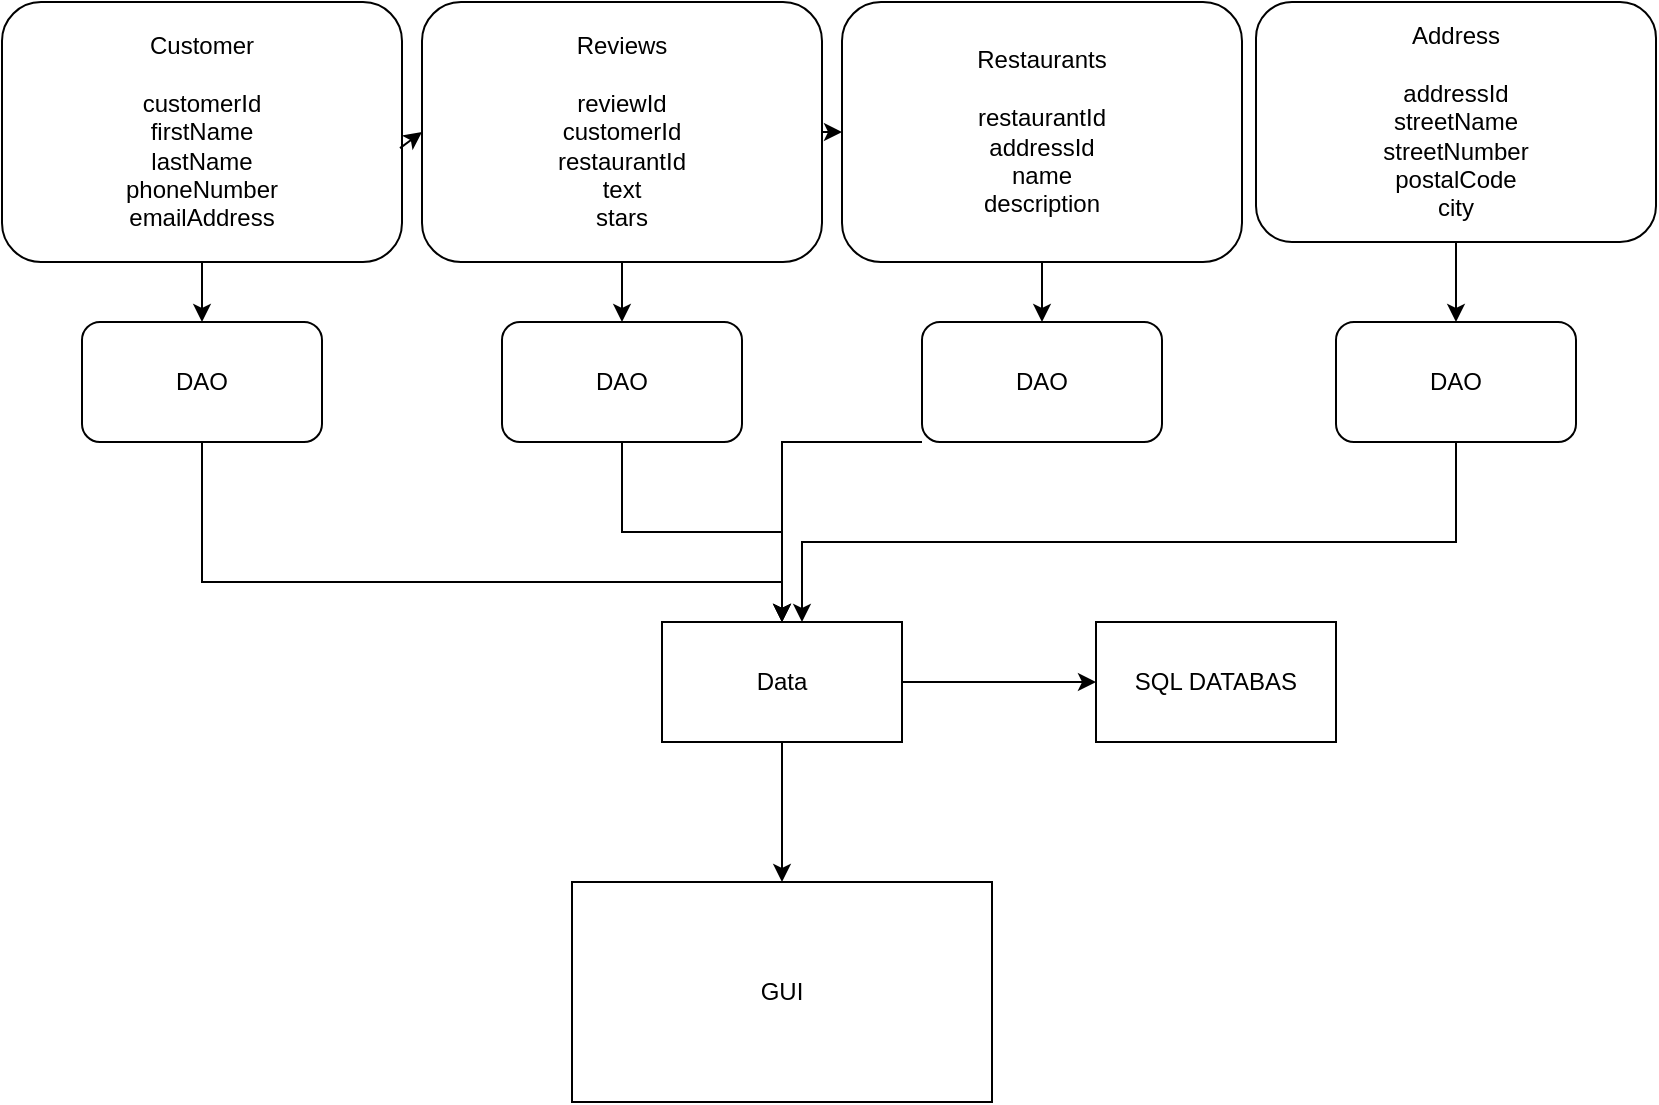 <mxfile version="17.1.1" type="github">
  <diagram id="C5RBs43oDa-KdzZeNtuy" name="Page-1">
    <mxGraphModel dx="1334" dy="838" grid="1" gridSize="10" guides="1" tooltips="1" connect="1" arrows="1" fold="1" page="1" pageScale="1" pageWidth="827" pageHeight="1169" math="0" shadow="0">
      <root>
        <mxCell id="WIyWlLk6GJQsqaUBKTNV-0" />
        <mxCell id="WIyWlLk6GJQsqaUBKTNV-1" parent="WIyWlLk6GJQsqaUBKTNV-0" />
        <mxCell id="7FJ0jwID8AOKC33Vv1b4-13" value="" style="edgeStyle=orthogonalEdgeStyle;rounded=0;orthogonalLoop=1;jettySize=auto;html=1;" edge="1" parent="WIyWlLk6GJQsqaUBKTNV-1" source="WIyWlLk6GJQsqaUBKTNV-3" target="7FJ0jwID8AOKC33Vv1b4-8">
          <mxGeometry relative="1" as="geometry" />
        </mxCell>
        <mxCell id="WIyWlLk6GJQsqaUBKTNV-3" value="Restaurants&lt;br&gt;&lt;br&gt;restaurantId&lt;br&gt;addressId&lt;br&gt;name&lt;br&gt;description" style="rounded=1;whiteSpace=wrap;html=1;fontSize=12;glass=0;strokeWidth=1;shadow=0;" parent="WIyWlLk6GJQsqaUBKTNV-1" vertex="1">
          <mxGeometry x="420" y="140" width="200" height="130" as="geometry" />
        </mxCell>
        <mxCell id="7FJ0jwID8AOKC33Vv1b4-12" value="" style="edgeStyle=orthogonalEdgeStyle;rounded=0;orthogonalLoop=1;jettySize=auto;html=1;" edge="1" parent="WIyWlLk6GJQsqaUBKTNV-1" source="7FJ0jwID8AOKC33Vv1b4-1" target="7FJ0jwID8AOKC33Vv1b4-11">
          <mxGeometry relative="1" as="geometry" />
        </mxCell>
        <mxCell id="7FJ0jwID8AOKC33Vv1b4-1" value="Address&lt;br&gt;&lt;br&gt;addressId&lt;br&gt;streetName&lt;br&gt;streetNumber&lt;br&gt;postalCode&lt;br&gt;city" style="rounded=1;whiteSpace=wrap;html=1;fontSize=12;glass=0;strokeWidth=1;shadow=0;" vertex="1" parent="WIyWlLk6GJQsqaUBKTNV-1">
          <mxGeometry x="627" y="140" width="200" height="120" as="geometry" />
        </mxCell>
        <mxCell id="7FJ0jwID8AOKC33Vv1b4-14" value="" style="edgeStyle=orthogonalEdgeStyle;rounded=0;orthogonalLoop=1;jettySize=auto;html=1;" edge="1" parent="WIyWlLk6GJQsqaUBKTNV-1" source="7FJ0jwID8AOKC33Vv1b4-2" target="7FJ0jwID8AOKC33Vv1b4-7">
          <mxGeometry relative="1" as="geometry" />
        </mxCell>
        <mxCell id="7FJ0jwID8AOKC33Vv1b4-2" value="Reviews&lt;br&gt;&lt;br&gt;reviewId&lt;br&gt;customerId&lt;br&gt;restaurantId&lt;br&gt;text&lt;br&gt;stars" style="rounded=1;whiteSpace=wrap;html=1;fontSize=12;glass=0;strokeWidth=1;shadow=0;" vertex="1" parent="WIyWlLk6GJQsqaUBKTNV-1">
          <mxGeometry x="210" y="140" width="200" height="130" as="geometry" />
        </mxCell>
        <mxCell id="7FJ0jwID8AOKC33Vv1b4-15" value="" style="edgeStyle=orthogonalEdgeStyle;rounded=0;orthogonalLoop=1;jettySize=auto;html=1;" edge="1" parent="WIyWlLk6GJQsqaUBKTNV-1" source="7FJ0jwID8AOKC33Vv1b4-4" target="7FJ0jwID8AOKC33Vv1b4-6">
          <mxGeometry relative="1" as="geometry" />
        </mxCell>
        <mxCell id="7FJ0jwID8AOKC33Vv1b4-4" value="Customer&lt;br&gt;&lt;br&gt;customerId&lt;br&gt;firstName&lt;br&gt;lastName&lt;br&gt;phoneNumber&lt;br&gt;emailAddress" style="rounded=1;whiteSpace=wrap;html=1;fontSize=12;glass=0;strokeWidth=1;shadow=0;" vertex="1" parent="WIyWlLk6GJQsqaUBKTNV-1">
          <mxGeometry y="140" width="200" height="130" as="geometry" />
        </mxCell>
        <mxCell id="7FJ0jwID8AOKC33Vv1b4-23" value="" style="edgeStyle=orthogonalEdgeStyle;rounded=0;orthogonalLoop=1;jettySize=auto;html=1;" edge="1" parent="WIyWlLk6GJQsqaUBKTNV-1" source="7FJ0jwID8AOKC33Vv1b4-6" target="7FJ0jwID8AOKC33Vv1b4-17">
          <mxGeometry relative="1" as="geometry">
            <Array as="points">
              <mxPoint x="100" y="430" />
              <mxPoint x="390" y="430" />
            </Array>
          </mxGeometry>
        </mxCell>
        <mxCell id="7FJ0jwID8AOKC33Vv1b4-6" value="DAO" style="rounded=1;whiteSpace=wrap;html=1;" vertex="1" parent="WIyWlLk6GJQsqaUBKTNV-1">
          <mxGeometry x="40" y="300" width="120" height="60" as="geometry" />
        </mxCell>
        <mxCell id="7FJ0jwID8AOKC33Vv1b4-20" value="" style="edgeStyle=orthogonalEdgeStyle;rounded=0;orthogonalLoop=1;jettySize=auto;html=1;" edge="1" parent="WIyWlLk6GJQsqaUBKTNV-1" source="7FJ0jwID8AOKC33Vv1b4-7" target="7FJ0jwID8AOKC33Vv1b4-17">
          <mxGeometry relative="1" as="geometry" />
        </mxCell>
        <mxCell id="7FJ0jwID8AOKC33Vv1b4-7" value="DAO" style="rounded=1;whiteSpace=wrap;html=1;" vertex="1" parent="WIyWlLk6GJQsqaUBKTNV-1">
          <mxGeometry x="250" y="300" width="120" height="60" as="geometry" />
        </mxCell>
        <mxCell id="7FJ0jwID8AOKC33Vv1b4-21" value="" style="edgeStyle=orthogonalEdgeStyle;rounded=0;orthogonalLoop=1;jettySize=auto;html=1;" edge="1" parent="WIyWlLk6GJQsqaUBKTNV-1" source="7FJ0jwID8AOKC33Vv1b4-8" target="7FJ0jwID8AOKC33Vv1b4-17">
          <mxGeometry relative="1" as="geometry">
            <Array as="points">
              <mxPoint x="390" y="360" />
            </Array>
          </mxGeometry>
        </mxCell>
        <mxCell id="7FJ0jwID8AOKC33Vv1b4-8" value="DAO" style="rounded=1;whiteSpace=wrap;html=1;" vertex="1" parent="WIyWlLk6GJQsqaUBKTNV-1">
          <mxGeometry x="460" y="300" width="120" height="60" as="geometry" />
        </mxCell>
        <mxCell id="7FJ0jwID8AOKC33Vv1b4-9" value="" style="endArrow=classic;html=1;rounded=0;exitX=0.995;exitY=0.562;exitDx=0;exitDy=0;exitPerimeter=0;entryX=0;entryY=0.5;entryDx=0;entryDy=0;" edge="1" parent="WIyWlLk6GJQsqaUBKTNV-1" source="7FJ0jwID8AOKC33Vv1b4-4" target="7FJ0jwID8AOKC33Vv1b4-2">
          <mxGeometry width="50" height="50" relative="1" as="geometry">
            <mxPoint x="390" y="430" as="sourcePoint" />
            <mxPoint x="440" y="380" as="targetPoint" />
          </mxGeometry>
        </mxCell>
        <mxCell id="7FJ0jwID8AOKC33Vv1b4-10" value="" style="endArrow=classic;html=1;rounded=0;exitX=1;exitY=0.5;exitDx=0;exitDy=0;entryX=0;entryY=0.5;entryDx=0;entryDy=0;" edge="1" parent="WIyWlLk6GJQsqaUBKTNV-1" source="7FJ0jwID8AOKC33Vv1b4-2" target="WIyWlLk6GJQsqaUBKTNV-3">
          <mxGeometry width="50" height="50" relative="1" as="geometry">
            <mxPoint x="410" y="260" as="sourcePoint" />
            <mxPoint x="460" y="210" as="targetPoint" />
          </mxGeometry>
        </mxCell>
        <mxCell id="7FJ0jwID8AOKC33Vv1b4-22" value="" style="edgeStyle=orthogonalEdgeStyle;rounded=0;orthogonalLoop=1;jettySize=auto;html=1;" edge="1" parent="WIyWlLk6GJQsqaUBKTNV-1" source="7FJ0jwID8AOKC33Vv1b4-11" target="7FJ0jwID8AOKC33Vv1b4-17">
          <mxGeometry relative="1" as="geometry">
            <Array as="points">
              <mxPoint x="727" y="410" />
              <mxPoint x="400" y="410" />
            </Array>
          </mxGeometry>
        </mxCell>
        <mxCell id="7FJ0jwID8AOKC33Vv1b4-11" value="DAO" style="rounded=1;whiteSpace=wrap;html=1;" vertex="1" parent="WIyWlLk6GJQsqaUBKTNV-1">
          <mxGeometry x="667" y="300" width="120" height="60" as="geometry" />
        </mxCell>
        <mxCell id="7FJ0jwID8AOKC33Vv1b4-16" value="GUI" style="whiteSpace=wrap;html=1;" vertex="1" parent="WIyWlLk6GJQsqaUBKTNV-1">
          <mxGeometry x="285" y="580" width="210" height="110" as="geometry" />
        </mxCell>
        <mxCell id="7FJ0jwID8AOKC33Vv1b4-24" value="" style="edgeStyle=orthogonalEdgeStyle;rounded=0;orthogonalLoop=1;jettySize=auto;html=1;" edge="1" parent="WIyWlLk6GJQsqaUBKTNV-1" source="7FJ0jwID8AOKC33Vv1b4-17" target="7FJ0jwID8AOKC33Vv1b4-19">
          <mxGeometry relative="1" as="geometry" />
        </mxCell>
        <mxCell id="7FJ0jwID8AOKC33Vv1b4-25" value="" style="edgeStyle=orthogonalEdgeStyle;rounded=0;orthogonalLoop=1;jettySize=auto;html=1;" edge="1" parent="WIyWlLk6GJQsqaUBKTNV-1" source="7FJ0jwID8AOKC33Vv1b4-17" target="7FJ0jwID8AOKC33Vv1b4-16">
          <mxGeometry relative="1" as="geometry" />
        </mxCell>
        <mxCell id="7FJ0jwID8AOKC33Vv1b4-17" value="Data" style="whiteSpace=wrap;html=1;" vertex="1" parent="WIyWlLk6GJQsqaUBKTNV-1">
          <mxGeometry x="330" y="450" width="120" height="60" as="geometry" />
        </mxCell>
        <mxCell id="7FJ0jwID8AOKC33Vv1b4-19" value="SQL DATABAS" style="whiteSpace=wrap;html=1;" vertex="1" parent="WIyWlLk6GJQsqaUBKTNV-1">
          <mxGeometry x="547" y="450" width="120" height="60" as="geometry" />
        </mxCell>
      </root>
    </mxGraphModel>
  </diagram>
</mxfile>
